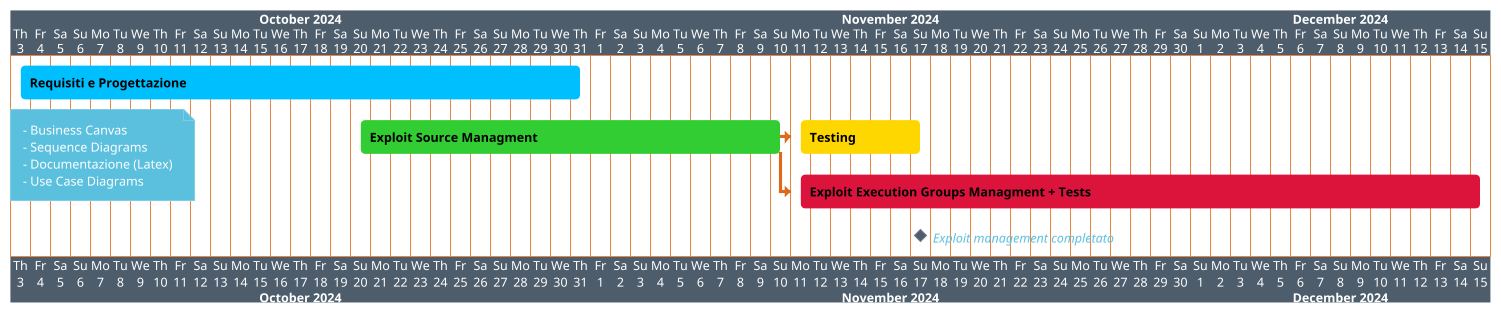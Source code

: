 @startgantt scheduling
!theme superhero
<style>
    task {
        FontName Helvetica
        FontColor Black
        FontSize 12
        FontStyle bold
        BackGroundColor DeepSkyBlue
        LineColor DeepSkyBlue
        Padding 8
    }
</style>

Project starts the 3rd of october 2024 and ends the 20th of december 2024

[    Requisiti e Progettazione] as [TASK1] starts 2024-10-03 and ends 2024-10-31
note bottom
  - Business Canvas
  - Sequence Diagrams
  - Documentazione (Latex)
  - Use Case Diagrams
end note
[TASK1] is colored in DeepSkyBlue

[    Exploit Source Managment] as [TASK2] starts 2024-10-20 and ends 2024-11-10
[TASK2] is colored in LimeGreen
[    Testing] as [TASK2-TEST] requires 7 days
[TASK2-TEST] is colored in Gold
[TASK2]->[TASK2-TEST]

[    Exploit Execution Groups Managment + Tests] as [TASK3] starts 2024-11-10 and ends 2024-12-15
[TASK3] is colored in Crimson
[TASK2]->[TASK3]

[Exploit management completato] as [M1] happens at [TASK2-TEST]'s end

[TASK2-TEST] displays on same row as [TASK2]

@endgantt